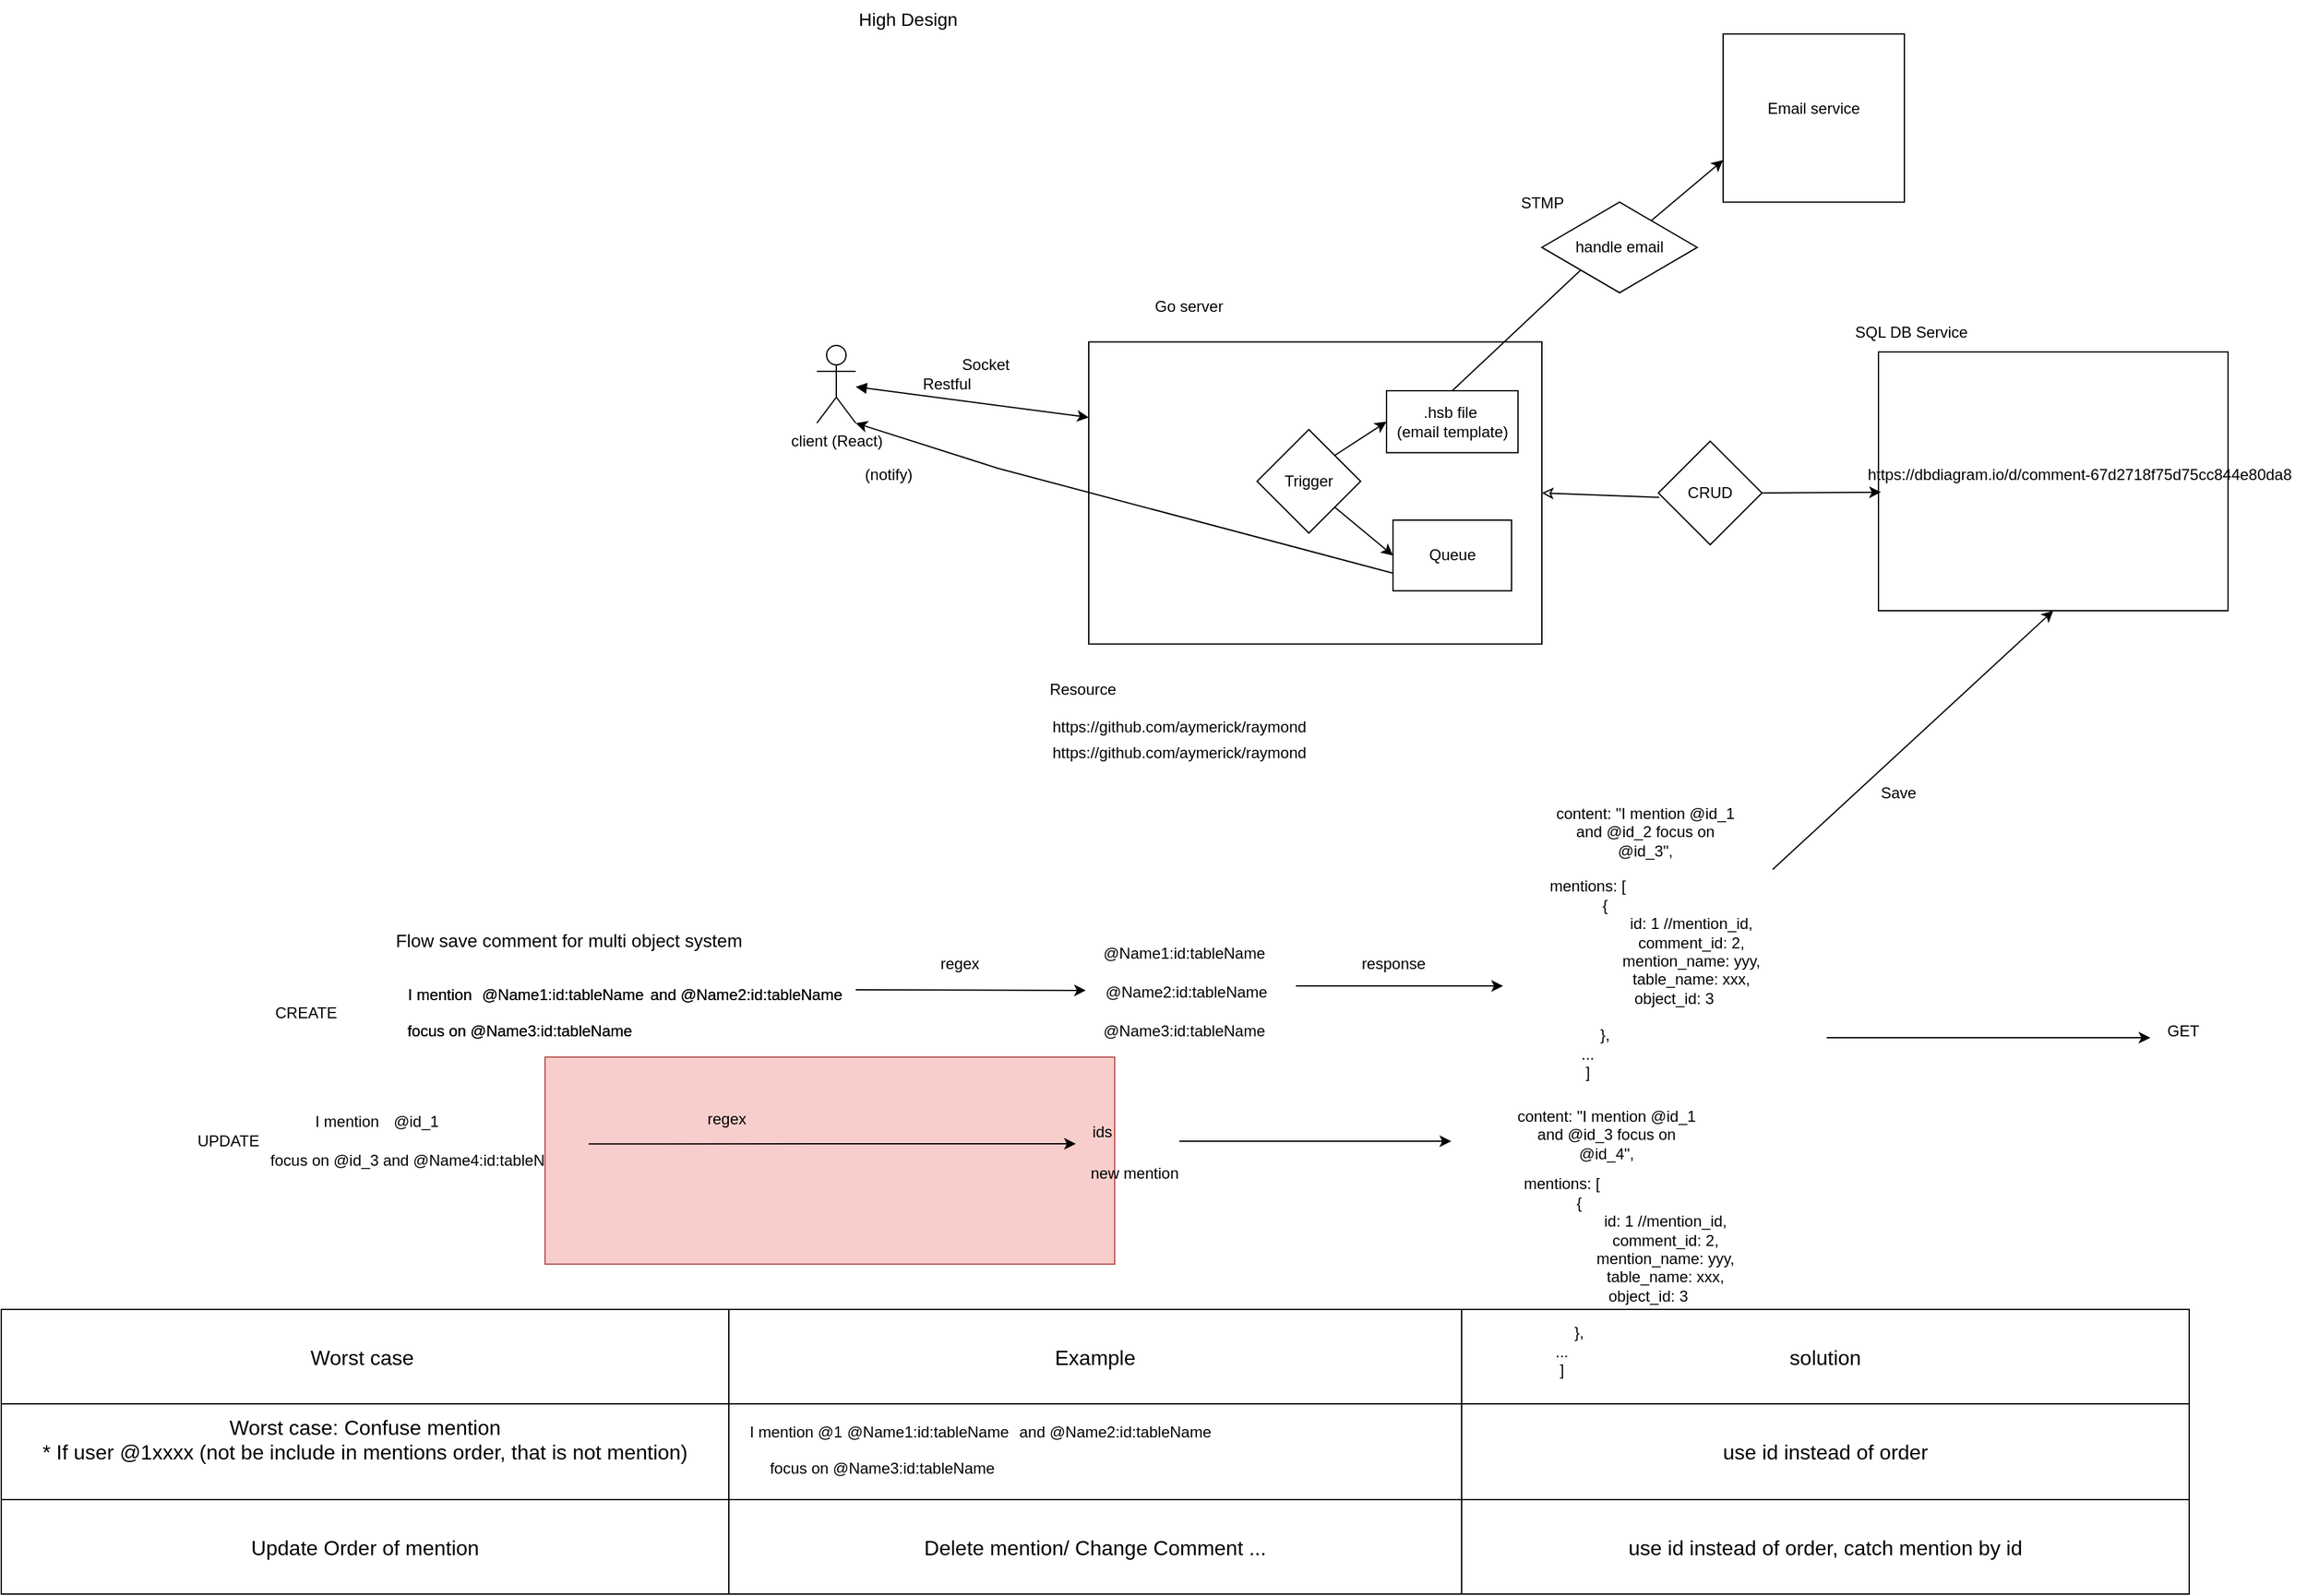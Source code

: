 <mxfile version="26.1.3">
  <diagram name="Page-1" id="On3VLz4LfndGsiO-KAqP">
    <mxGraphModel dx="2034" dy="690" grid="1" gridSize="10" guides="1" tooltips="1" connect="1" arrows="1" fold="1" page="1" pageScale="1" pageWidth="850" pageHeight="1100" math="0" shadow="0">
      <root>
        <mxCell id="0" />
        <mxCell id="1" parent="0" />
        <mxCell id="eImz94cJeBUGd6sr5bJX-7" value="client (React)" style="shape=umlActor;verticalLabelPosition=bottom;verticalAlign=top;html=1;outlineConnect=0;" vertex="1" parent="1">
          <mxGeometry x="-200" y="275" width="30" height="60" as="geometry" />
        </mxCell>
        <mxCell id="eImz94cJeBUGd6sr5bJX-10" value="Email service&lt;div&gt;&lt;br&gt;&lt;/div&gt;" style="rounded=0;whiteSpace=wrap;html=1;" vertex="1" parent="1">
          <mxGeometry x="500" y="34.24" width="140" height="130" as="geometry" />
        </mxCell>
        <mxCell id="eImz94cJeBUGd6sr5bJX-14" value="" style="group" vertex="1" connectable="0" parent="1">
          <mxGeometry x="500" y="230" width="450" height="230" as="geometry" />
        </mxCell>
        <mxCell id="eImz94cJeBUGd6sr5bJX-1" value="" style="rounded=0;whiteSpace=wrap;html=1;" vertex="1" parent="eImz94cJeBUGd6sr5bJX-14">
          <mxGeometry x="120" y="50" width="270" height="200" as="geometry" />
        </mxCell>
        <mxCell id="eImz94cJeBUGd6sr5bJX-2" value="SQL DB Service" style="text;html=1;align=center;verticalAlign=middle;resizable=0;points=[];autosize=1;strokeColor=none;fillColor=none;" vertex="1" parent="eImz94cJeBUGd6sr5bJX-14">
          <mxGeometry x="90" y="20" width="110" height="30" as="geometry" />
        </mxCell>
        <mxCell id="eImz94cJeBUGd6sr5bJX-41" value="https://dbdiagram.io/d/comment-67d2718f75d75cc844e80da8" style="text;html=1;align=center;verticalAlign=middle;resizable=0;points=[];autosize=1;strokeColor=none;fillColor=none;" vertex="1" parent="eImz94cJeBUGd6sr5bJX-14">
          <mxGeometry x="100" y="130" width="350" height="30" as="geometry" />
        </mxCell>
        <mxCell id="eImz94cJeBUGd6sr5bJX-15" value="handle email" style="rhombus;whiteSpace=wrap;html=1;" vertex="1" parent="1">
          <mxGeometry x="360" y="164.24" width="120" height="70" as="geometry" />
        </mxCell>
        <UserObject label="https://github.com/aymerick/raymond" link="https://github.com/aymerick/raymond" id="eImz94cJeBUGd6sr5bJX-11">
          <mxCell style="text;whiteSpace=wrap;" vertex="1" parent="1">
            <mxGeometry x="-20" y="555.76" width="210" height="40" as="geometry" />
          </mxCell>
        </UserObject>
        <mxCell id="eImz94cJeBUGd6sr5bJX-17" value="" style="endArrow=classic;html=1;rounded=0;entryX=0;entryY=0.75;entryDx=0;entryDy=0;" edge="1" parent="1" source="eImz94cJeBUGd6sr5bJX-15" target="eImz94cJeBUGd6sr5bJX-10">
          <mxGeometry width="50" height="50" relative="1" as="geometry">
            <mxPoint x="160" y="300" as="sourcePoint" />
            <mxPoint x="210" y="250" as="targetPoint" />
          </mxGeometry>
        </mxCell>
        <UserObject label="https://github.com/aymerick/raymond" link="https://github.com/aymerick/raymond" id="eImz94cJeBUGd6sr5bJX-18">
          <mxCell style="text;whiteSpace=wrap;" vertex="1" parent="1">
            <mxGeometry x="-20" y="575.76" width="210" height="30" as="geometry" />
          </mxCell>
        </UserObject>
        <mxCell id="eImz94cJeBUGd6sr5bJX-21" value="" style="endArrow=classic;html=1;rounded=0;entryX=0;entryY=0.25;entryDx=0;entryDy=0;startArrow=block;startFill=1;" edge="1" parent="1" source="eImz94cJeBUGd6sr5bJX-7" target="eImz94cJeBUGd6sr5bJX-12">
          <mxGeometry width="50" height="50" relative="1" as="geometry">
            <mxPoint x="30" y="300" as="sourcePoint" />
            <mxPoint x="80" y="250" as="targetPoint" />
          </mxGeometry>
        </mxCell>
        <mxCell id="eImz94cJeBUGd6sr5bJX-22" value="Restful" style="text;html=1;align=center;verticalAlign=middle;resizable=0;points=[];autosize=1;strokeColor=none;fillColor=none;" vertex="1" parent="1">
          <mxGeometry x="-130" y="290" width="60" height="30" as="geometry" />
        </mxCell>
        <mxCell id="eImz94cJeBUGd6sr5bJX-23" value="STMP" style="text;html=1;align=center;verticalAlign=middle;resizable=0;points=[];autosize=1;strokeColor=none;fillColor=none;" vertex="1" parent="1">
          <mxGeometry x="330" y="150" width="60" height="30" as="geometry" />
        </mxCell>
        <mxCell id="eImz94cJeBUGd6sr5bJX-26" value="Socket" style="text;html=1;align=center;verticalAlign=middle;resizable=0;points=[];autosize=1;strokeColor=none;fillColor=none;" vertex="1" parent="1">
          <mxGeometry x="-100" y="275" width="60" height="30" as="geometry" />
        </mxCell>
        <mxCell id="eImz94cJeBUGd6sr5bJX-27" value="(notify)" style="text;html=1;align=center;verticalAlign=middle;resizable=0;points=[];autosize=1;strokeColor=none;fillColor=none;" vertex="1" parent="1">
          <mxGeometry x="-175" y="360" width="60" height="30" as="geometry" />
        </mxCell>
        <mxCell id="eImz94cJeBUGd6sr5bJX-28" value="" style="group" vertex="1" connectable="0" parent="1">
          <mxGeometry x="10" y="230" width="350" height="275.76" as="geometry" />
        </mxCell>
        <mxCell id="eImz94cJeBUGd6sr5bJX-12" value="" style="rounded=0;whiteSpace=wrap;html=1;" vertex="1" parent="eImz94cJeBUGd6sr5bJX-28">
          <mxGeometry y="42.26" width="350" height="233.5" as="geometry" />
        </mxCell>
        <mxCell id="eImz94cJeBUGd6sr5bJX-13" value="Go server" style="text;html=1;align=center;verticalAlign=middle;resizable=0;points=[];autosize=1;strokeColor=none;fillColor=none;" vertex="1" parent="eImz94cJeBUGd6sr5bJX-28">
          <mxGeometry x="36.842" width="80" height="30" as="geometry" />
        </mxCell>
        <mxCell id="eImz94cJeBUGd6sr5bJX-19" value=".hsb file&amp;nbsp;&lt;br&gt;(email template)" style="rounded=0;whiteSpace=wrap;html=1;" vertex="1" parent="eImz94cJeBUGd6sr5bJX-28">
          <mxGeometry x="230" y="80" width="101.58" height="47.85" as="geometry" />
        </mxCell>
        <mxCell id="eImz94cJeBUGd6sr5bJX-24" value="Queue" style="rounded=0;whiteSpace=wrap;html=1;" vertex="1" parent="eImz94cJeBUGd6sr5bJX-28">
          <mxGeometry x="235" y="180" width="91.58" height="54.63" as="geometry" />
        </mxCell>
        <mxCell id="eImz94cJeBUGd6sr5bJX-30" value="Trigger" style="rhombus;whiteSpace=wrap;html=1;" vertex="1" parent="eImz94cJeBUGd6sr5bJX-28">
          <mxGeometry x="130" y="110.0" width="80" height="80" as="geometry" />
        </mxCell>
        <mxCell id="eImz94cJeBUGd6sr5bJX-31" value="" style="endArrow=classic;html=1;rounded=0;entryX=0;entryY=0.5;entryDx=0;entryDy=0;exitX=1;exitY=0;exitDx=0;exitDy=0;" edge="1" parent="eImz94cJeBUGd6sr5bJX-28" source="eImz94cJeBUGd6sr5bJX-30" target="eImz94cJeBUGd6sr5bJX-19">
          <mxGeometry width="50" height="50" relative="1" as="geometry">
            <mxPoint x="40" y="210" as="sourcePoint" />
            <mxPoint x="90" y="160" as="targetPoint" />
          </mxGeometry>
        </mxCell>
        <mxCell id="eImz94cJeBUGd6sr5bJX-32" value="" style="endArrow=classic;html=1;rounded=0;entryX=0;entryY=0.5;entryDx=0;entryDy=0;exitX=1;exitY=1;exitDx=0;exitDy=0;" edge="1" parent="eImz94cJeBUGd6sr5bJX-28" source="eImz94cJeBUGd6sr5bJX-30" target="eImz94cJeBUGd6sr5bJX-24">
          <mxGeometry width="50" height="50" relative="1" as="geometry">
            <mxPoint x="40" y="210" as="sourcePoint" />
            <mxPoint x="90" y="160" as="targetPoint" />
          </mxGeometry>
        </mxCell>
        <mxCell id="eImz94cJeBUGd6sr5bJX-33" value="Resource" style="text;html=1;align=center;verticalAlign=middle;resizable=0;points=[];autosize=1;strokeColor=none;fillColor=none;" vertex="1" parent="1">
          <mxGeometry x="-30" y="525.76" width="70" height="30" as="geometry" />
        </mxCell>
        <mxCell id="eImz94cJeBUGd6sr5bJX-25" value="" style="endArrow=classic;html=1;rounded=0;exitX=0;exitY=0.75;exitDx=0;exitDy=0;entryX=1;entryY=1;entryDx=0;entryDy=0;entryPerimeter=0;" edge="1" parent="1" source="eImz94cJeBUGd6sr5bJX-24" target="eImz94cJeBUGd6sr5bJX-7">
          <mxGeometry width="50" height="50" relative="1" as="geometry">
            <mxPoint x="30" y="430" as="sourcePoint" />
            <mxPoint x="80" y="380" as="targetPoint" />
            <Array as="points">
              <mxPoint x="-60" y="370" />
            </Array>
          </mxGeometry>
        </mxCell>
        <mxCell id="eImz94cJeBUGd6sr5bJX-16" value="" style="endArrow=none;html=1;rounded=0;entryX=0;entryY=1;entryDx=0;entryDy=0;exitX=0.5;exitY=0;exitDx=0;exitDy=0;startFill=0;" edge="1" parent="1" source="eImz94cJeBUGd6sr5bJX-19" target="eImz94cJeBUGd6sr5bJX-15">
          <mxGeometry width="50" height="50" relative="1" as="geometry">
            <mxPoint x="160" y="300" as="sourcePoint" />
            <mxPoint x="210" y="250" as="targetPoint" />
            <Array as="points" />
          </mxGeometry>
        </mxCell>
        <mxCell id="eImz94cJeBUGd6sr5bJX-36" value="" style="endArrow=classic;html=1;rounded=0;exitX=1;exitY=0.5;exitDx=0;exitDy=0;entryX=0.007;entryY=0.542;entryDx=0;entryDy=0;entryPerimeter=0;startArrow=none;startFill=0;" edge="1" parent="1" source="eImz94cJeBUGd6sr5bJX-38" target="eImz94cJeBUGd6sr5bJX-1">
          <mxGeometry width="50" height="50" relative="1" as="geometry">
            <mxPoint x="560" y="360" as="sourcePoint" />
            <mxPoint x="610" y="310" as="targetPoint" />
          </mxGeometry>
        </mxCell>
        <mxCell id="eImz94cJeBUGd6sr5bJX-39" value="" style="endArrow=none;html=1;rounded=0;exitX=1;exitY=0.5;exitDx=0;exitDy=0;entryX=0.007;entryY=0.542;entryDx=0;entryDy=0;entryPerimeter=0;startArrow=classic;startFill=0;" edge="1" parent="1" source="eImz94cJeBUGd6sr5bJX-12" target="eImz94cJeBUGd6sr5bJX-38">
          <mxGeometry width="50" height="50" relative="1" as="geometry">
            <mxPoint x="370" y="389" as="sourcePoint" />
            <mxPoint x="662" y="388" as="targetPoint" />
          </mxGeometry>
        </mxCell>
        <mxCell id="eImz94cJeBUGd6sr5bJX-38" value="CRUD" style="rhombus;whiteSpace=wrap;html=1;" vertex="1" parent="1">
          <mxGeometry x="450" y="349.01" width="80" height="80" as="geometry" />
        </mxCell>
        <mxCell id="eImz94cJeBUGd6sr5bJX-42" value="&lt;font style=&quot;font-size: 14px;&quot;&gt;High Design&lt;/font&gt;" style="text;html=1;align=center;verticalAlign=middle;resizable=0;points=[];autosize=1;strokeColor=none;fillColor=none;" vertex="1" parent="1">
          <mxGeometry x="-180" y="8" width="100" height="30" as="geometry" />
        </mxCell>
        <mxCell id="eImz94cJeBUGd6sr5bJX-43" value="@Name1:id:tableName&amp;nbsp;" style="text;html=1;align=center;verticalAlign=middle;resizable=0;points=[];autosize=1;strokeColor=none;fillColor=none;" vertex="1" parent="1">
          <mxGeometry x="10" y="730" width="150" height="30" as="geometry" />
        </mxCell>
        <mxCell id="eImz94cJeBUGd6sr5bJX-45" value="@Name2:id:tableName" style="text;html=1;align=center;verticalAlign=middle;resizable=0;points=[];autosize=1;strokeColor=none;fillColor=none;" vertex="1" parent="1">
          <mxGeometry x="10" y="760" width="150" height="30" as="geometry" />
        </mxCell>
        <mxCell id="eImz94cJeBUGd6sr5bJX-46" value="@Name3:id:tableName&amp;nbsp;" style="text;html=1;align=center;verticalAlign=middle;resizable=0;points=[];autosize=1;strokeColor=none;fillColor=none;" vertex="1" parent="1">
          <mxGeometry x="10" y="790" width="150" height="30" as="geometry" />
        </mxCell>
        <mxCell id="eImz94cJeBUGd6sr5bJX-48" value="content: &quot;I mention @id_1 and @id_2 focus on @id_3&quot;," style="text;html=1;align=center;verticalAlign=middle;whiteSpace=wrap;rounded=0;" vertex="1" parent="1">
          <mxGeometry x="370" y="635.76" width="140" height="30" as="geometry" />
        </mxCell>
        <mxCell id="eImz94cJeBUGd6sr5bJX-53" value="" style="group" vertex="1" connectable="0" parent="1">
          <mxGeometry x="-530" y="762" width="360" height="58" as="geometry" />
        </mxCell>
        <mxCell id="eImz94cJeBUGd6sr5bJX-49" value="@Name1:id:tableName&amp;nbsp;" style="text;html=1;align=center;verticalAlign=middle;resizable=0;points=[];autosize=1;strokeColor=none;fillColor=none;" vertex="1" parent="eImz94cJeBUGd6sr5bJX-53">
          <mxGeometry x="60" width="150" height="30" as="geometry" />
        </mxCell>
        <mxCell id="eImz94cJeBUGd6sr5bJX-50" value="I mention&amp;nbsp;" style="text;html=1;align=center;verticalAlign=middle;resizable=0;points=[];autosize=1;strokeColor=none;fillColor=none;" vertex="1" parent="eImz94cJeBUGd6sr5bJX-53">
          <mxGeometry width="80" height="30" as="geometry" />
        </mxCell>
        <mxCell id="eImz94cJeBUGd6sr5bJX-51" value="and @Name2:id:tableName" style="text;html=1;align=center;verticalAlign=middle;resizable=0;points=[];autosize=1;strokeColor=none;fillColor=none;" vertex="1" parent="eImz94cJeBUGd6sr5bJX-53">
          <mxGeometry x="190" width="170" height="30" as="geometry" />
        </mxCell>
        <mxCell id="eImz94cJeBUGd6sr5bJX-52" value="focus on @Name3:id:tableName" style="text;html=1;align=center;verticalAlign=middle;resizable=0;points=[];autosize=1;strokeColor=none;fillColor=none;" vertex="1" parent="eImz94cJeBUGd6sr5bJX-53">
          <mxGeometry y="28" width="200" height="30" as="geometry" />
        </mxCell>
        <mxCell id="eImz94cJeBUGd6sr5bJX-54" value="" style="endArrow=classic;html=1;rounded=0;entryX=-0.015;entryY=0.449;entryDx=0;entryDy=0;entryPerimeter=0;" edge="1" parent="1" target="eImz94cJeBUGd6sr5bJX-45">
          <mxGeometry width="50" height="50" relative="1" as="geometry">
            <mxPoint x="-170" y="773" as="sourcePoint" />
            <mxPoint x="-160" y="780" as="targetPoint" />
          </mxGeometry>
        </mxCell>
        <mxCell id="eImz94cJeBUGd6sr5bJX-55" value="regex" style="text;html=1;align=center;verticalAlign=middle;resizable=0;points=[];autosize=1;strokeColor=none;fillColor=none;" vertex="1" parent="1">
          <mxGeometry x="-115" y="738" width="50" height="30" as="geometry" />
        </mxCell>
        <mxCell id="eImz94cJeBUGd6sr5bJX-56" value="" style="endArrow=classic;html=1;rounded=0;" edge="1" parent="1">
          <mxGeometry width="50" height="50" relative="1" as="geometry">
            <mxPoint x="170" y="770" as="sourcePoint" />
            <mxPoint x="330" y="770" as="targetPoint" />
          </mxGeometry>
        </mxCell>
        <mxCell id="eImz94cJeBUGd6sr5bJX-57" value="response" style="text;html=1;align=center;verticalAlign=middle;resizable=0;points=[];autosize=1;strokeColor=none;fillColor=none;" vertex="1" parent="1">
          <mxGeometry x="210" y="738" width="70" height="30" as="geometry" />
        </mxCell>
        <mxCell id="eImz94cJeBUGd6sr5bJX-58" value="&lt;div&gt;mentions: [&lt;/div&gt;&lt;div&gt;&lt;span style=&quot;white-space: pre;&quot;&gt;&#x9;&lt;/span&gt;{&lt;br&gt;&lt;/div&gt;&lt;div&gt;&lt;span style=&quot;white-space: pre;&quot;&gt;&#x9;&lt;/span&gt;&lt;span style=&quot;white-space: pre;&quot;&gt;&#x9;&lt;span style=&quot;white-space: pre;&quot;&gt;&#x9;&lt;/span&gt;&lt;span style=&quot;white-space: pre;&quot;&gt;&#x9;&lt;/span&gt;&lt;span style=&quot;white-space: pre;&quot;&gt;&#x9;&lt;/span&gt;&lt;span style=&quot;white-space: pre;&quot;&gt;&#x9;&lt;/span&gt;&lt;/span&gt;id: 1 //mention_id,&lt;/div&gt;&lt;div&gt;&lt;span style=&quot;white-space: pre;&quot;&gt;&#x9;&lt;/span&gt;&lt;span style=&quot;white-space: pre;&quot;&gt;&#x9;&lt;/span&gt;&lt;span style=&quot;white-space: pre;&quot;&gt;&#x9;&lt;/span&gt;&lt;span style=&quot;white-space: pre;&quot;&gt;&#x9;&lt;/span&gt;&lt;span style=&quot;white-space: pre;&quot;&gt;&#x9;&lt;span style=&quot;white-space: pre;&quot;&gt;&#x9;&lt;/span&gt;&lt;/span&gt;comment_id: 2,&lt;/div&gt;&lt;div&gt;&lt;span style=&quot;white-space: pre;&quot;&gt;&#x9;&lt;span style=&quot;white-space: pre;&quot;&gt;&#x9;&lt;/span&gt;&lt;span style=&quot;white-space: pre;&quot;&gt;&#x9;&lt;span style=&quot;white-space: pre;&quot;&gt;&#x9;&lt;/span&gt;&lt;span style=&quot;white-space: pre;&quot;&gt;&#x9;&lt;/span&gt;&lt;span style=&quot;white-space: pre;&quot;&gt;&#x9;&lt;/span&gt;&lt;/span&gt;m&lt;/span&gt;ention_name: yyy,&lt;br&gt;&lt;/div&gt;&lt;div&gt;&lt;span style=&quot;white-space: pre;&quot;&gt;&#x9;&lt;/span&gt;&lt;span style=&quot;white-space: pre;&quot;&gt;&#x9;&lt;/span&gt;&lt;span style=&quot;white-space: pre;&quot;&gt;&#x9;&lt;/span&gt;&lt;span style=&quot;white-space: pre;&quot;&gt;&#x9;&lt;/span&gt;&lt;span style=&quot;white-space: pre;&quot;&gt;&#x9;&lt;/span&gt;&lt;span style=&quot;white-space: pre;&quot;&gt;&#x9;&lt;/span&gt;table_name: xxx,&lt;/div&gt;&lt;div&gt;&lt;span style=&quot;white-space: pre;&quot;&gt;&#x9;&lt;/span&gt;&lt;span style=&quot;white-space: pre;&quot;&gt;&#x9;&lt;/span&gt;&lt;span style=&quot;white-space: pre;&quot;&gt;&#x9;&lt;/span&gt;&lt;span style=&quot;white-space: pre;&quot;&gt;&#x9;&lt;/span&gt;&lt;span style=&quot;white-space: pre;&quot;&gt;&#x9;&lt;/span&gt;object_id: 3&lt;/div&gt;&lt;div&gt;&lt;br&gt;&lt;/div&gt;&lt;div&gt;&lt;span style=&quot;white-space: pre;&quot;&gt;&#x9;&lt;/span&gt;},&lt;br&gt;&lt;/div&gt;&lt;div&gt;...&lt;/div&gt;&lt;div&gt;]&lt;/div&gt;" style="text;html=1;align=center;verticalAlign=middle;resizable=0;points=[];autosize=1;strokeColor=none;fillColor=none;" vertex="1" parent="1">
          <mxGeometry x="250" y="680" width="290" height="170" as="geometry" />
        </mxCell>
        <mxCell id="eImz94cJeBUGd6sr5bJX-59" value="&lt;span style=&quot;font-size: 14px;&quot;&gt;Flow save comment for multi object system&amp;nbsp;&lt;/span&gt;" style="text;html=1;align=center;verticalAlign=middle;resizable=0;points=[];autosize=1;strokeColor=none;fillColor=none;" vertex="1" parent="1">
          <mxGeometry x="-540" y="720" width="300" height="30" as="geometry" />
        </mxCell>
        <mxCell id="eImz94cJeBUGd6sr5bJX-61" value="&lt;div&gt;&lt;br&gt;&lt;/div&gt;" style="text;html=1;align=center;verticalAlign=middle;whiteSpace=wrap;rounded=0;" vertex="1" parent="1">
          <mxGeometry x="-640" y="970" width="180" height="30" as="geometry" />
        </mxCell>
        <mxCell id="eImz94cJeBUGd6sr5bJX-64" value="" style="group" vertex="1" connectable="0" parent="1">
          <mxGeometry x="-530" y="762" width="360" height="58" as="geometry" />
        </mxCell>
        <mxCell id="eImz94cJeBUGd6sr5bJX-65" value="@Name1:id:tableName&amp;nbsp;" style="text;html=1;align=center;verticalAlign=middle;resizable=0;points=[];autosize=1;strokeColor=none;fillColor=none;" vertex="1" parent="eImz94cJeBUGd6sr5bJX-64">
          <mxGeometry x="60" width="150" height="30" as="geometry" />
        </mxCell>
        <mxCell id="eImz94cJeBUGd6sr5bJX-66" value="I mention&amp;nbsp;" style="text;html=1;align=center;verticalAlign=middle;resizable=0;points=[];autosize=1;strokeColor=none;fillColor=none;" vertex="1" parent="eImz94cJeBUGd6sr5bJX-64">
          <mxGeometry width="80" height="30" as="geometry" />
        </mxCell>
        <mxCell id="eImz94cJeBUGd6sr5bJX-67" value="and @Name2:id:tableName" style="text;html=1;align=center;verticalAlign=middle;resizable=0;points=[];autosize=1;strokeColor=none;fillColor=none;" vertex="1" parent="eImz94cJeBUGd6sr5bJX-64">
          <mxGeometry x="190" width="170" height="30" as="geometry" />
        </mxCell>
        <mxCell id="eImz94cJeBUGd6sr5bJX-68" value="focus on @Name3:id:tableName" style="text;html=1;align=center;verticalAlign=middle;resizable=0;points=[];autosize=1;strokeColor=none;fillColor=none;" vertex="1" parent="eImz94cJeBUGd6sr5bJX-64">
          <mxGeometry y="28" width="200" height="30" as="geometry" />
        </mxCell>
        <mxCell id="eImz94cJeBUGd6sr5bJX-79" value="" style="shape=table;startSize=0;container=1;collapsible=0;childLayout=tableLayout;fontSize=16;" vertex="1" parent="1">
          <mxGeometry x="-830" y="1020" width="1690" height="220" as="geometry" />
        </mxCell>
        <mxCell id="eImz94cJeBUGd6sr5bJX-80" value="" style="shape=tableRow;horizontal=0;startSize=0;swimlaneHead=0;swimlaneBody=0;strokeColor=inherit;top=0;left=0;bottom=0;right=0;collapsible=0;dropTarget=0;fillColor=none;points=[[0,0.5],[1,0.5]];portConstraint=eastwest;fontSize=16;" vertex="1" parent="eImz94cJeBUGd6sr5bJX-79">
          <mxGeometry width="1690" height="73" as="geometry" />
        </mxCell>
        <mxCell id="eImz94cJeBUGd6sr5bJX-81" value="Worst case&amp;nbsp;" style="shape=partialRectangle;html=1;whiteSpace=wrap;connectable=0;strokeColor=inherit;overflow=hidden;fillColor=none;top=0;left=0;bottom=0;right=0;pointerEvents=1;fontSize=16;" vertex="1" parent="eImz94cJeBUGd6sr5bJX-80">
          <mxGeometry width="562" height="73" as="geometry">
            <mxRectangle width="562" height="73" as="alternateBounds" />
          </mxGeometry>
        </mxCell>
        <mxCell id="eImz94cJeBUGd6sr5bJX-82" value="Example" style="shape=partialRectangle;html=1;whiteSpace=wrap;connectable=0;strokeColor=inherit;overflow=hidden;fillColor=none;top=0;left=0;bottom=0;right=0;pointerEvents=1;fontSize=16;" vertex="1" parent="eImz94cJeBUGd6sr5bJX-80">
          <mxGeometry x="562" width="566" height="73" as="geometry">
            <mxRectangle width="566" height="73" as="alternateBounds" />
          </mxGeometry>
        </mxCell>
        <mxCell id="eImz94cJeBUGd6sr5bJX-83" value="solution" style="shape=partialRectangle;html=1;whiteSpace=wrap;connectable=0;strokeColor=inherit;overflow=hidden;fillColor=none;top=0;left=0;bottom=0;right=0;pointerEvents=1;fontSize=16;" vertex="1" parent="eImz94cJeBUGd6sr5bJX-80">
          <mxGeometry x="1128" width="562" height="73" as="geometry">
            <mxRectangle width="562" height="73" as="alternateBounds" />
          </mxGeometry>
        </mxCell>
        <mxCell id="eImz94cJeBUGd6sr5bJX-84" value="" style="shape=tableRow;horizontal=0;startSize=0;swimlaneHead=0;swimlaneBody=0;strokeColor=inherit;top=0;left=0;bottom=0;right=0;collapsible=0;dropTarget=0;fillColor=none;points=[[0,0.5],[1,0.5]];portConstraint=eastwest;fontSize=16;" vertex="1" parent="eImz94cJeBUGd6sr5bJX-79">
          <mxGeometry y="73" width="1690" height="74" as="geometry" />
        </mxCell>
        <mxCell id="eImz94cJeBUGd6sr5bJX-85" value="Worst case: Confuse mention&lt;div&gt;* If user @1xxxx (not be include in mentions order, that is not mention)&lt;/div&gt;&lt;div&gt;&lt;br style=&quot;font-size: 12px;&quot;&gt;&lt;/div&gt;" style="shape=partialRectangle;html=1;whiteSpace=wrap;connectable=0;strokeColor=inherit;overflow=hidden;fillColor=none;top=0;left=0;bottom=0;right=0;pointerEvents=1;fontSize=16;" vertex="1" parent="eImz94cJeBUGd6sr5bJX-84">
          <mxGeometry width="562" height="74" as="geometry">
            <mxRectangle width="562" height="74" as="alternateBounds" />
          </mxGeometry>
        </mxCell>
        <mxCell id="eImz94cJeBUGd6sr5bJX-86" value="" style="shape=partialRectangle;html=1;whiteSpace=wrap;connectable=0;strokeColor=inherit;overflow=hidden;fillColor=none;top=0;left=0;bottom=0;right=0;pointerEvents=1;fontSize=16;" vertex="1" parent="eImz94cJeBUGd6sr5bJX-84">
          <mxGeometry x="562" width="566" height="74" as="geometry">
            <mxRectangle width="566" height="74" as="alternateBounds" />
          </mxGeometry>
        </mxCell>
        <mxCell id="eImz94cJeBUGd6sr5bJX-87" value="use id instead of order" style="shape=partialRectangle;html=1;whiteSpace=wrap;connectable=0;strokeColor=inherit;overflow=hidden;fillColor=none;top=0;left=0;bottom=0;right=0;pointerEvents=1;fontSize=16;" vertex="1" parent="eImz94cJeBUGd6sr5bJX-84">
          <mxGeometry x="1128" width="562" height="74" as="geometry">
            <mxRectangle width="562" height="74" as="alternateBounds" />
          </mxGeometry>
        </mxCell>
        <mxCell id="eImz94cJeBUGd6sr5bJX-88" value="" style="shape=tableRow;horizontal=0;startSize=0;swimlaneHead=0;swimlaneBody=0;strokeColor=inherit;top=0;left=0;bottom=0;right=0;collapsible=0;dropTarget=0;fillColor=none;points=[[0,0.5],[1,0.5]];portConstraint=eastwest;fontSize=16;" vertex="1" parent="eImz94cJeBUGd6sr5bJX-79">
          <mxGeometry y="147" width="1690" height="73" as="geometry" />
        </mxCell>
        <mxCell id="eImz94cJeBUGd6sr5bJX-89" value="Update Order of mention" style="shape=partialRectangle;html=1;whiteSpace=wrap;connectable=0;strokeColor=inherit;overflow=hidden;fillColor=none;top=0;left=0;bottom=0;right=0;pointerEvents=1;fontSize=16;" vertex="1" parent="eImz94cJeBUGd6sr5bJX-88">
          <mxGeometry width="562" height="73" as="geometry">
            <mxRectangle width="562" height="73" as="alternateBounds" />
          </mxGeometry>
        </mxCell>
        <mxCell id="eImz94cJeBUGd6sr5bJX-90" value="Delete mention/ Change Comment ..." style="shape=partialRectangle;html=1;whiteSpace=wrap;connectable=0;strokeColor=inherit;overflow=hidden;fillColor=none;top=0;left=0;bottom=0;right=0;pointerEvents=1;fontSize=16;" vertex="1" parent="eImz94cJeBUGd6sr5bJX-88">
          <mxGeometry x="562" width="566" height="73" as="geometry">
            <mxRectangle width="566" height="73" as="alternateBounds" />
          </mxGeometry>
        </mxCell>
        <mxCell id="eImz94cJeBUGd6sr5bJX-91" value="use id instead of order, catch mention by id" style="shape=partialRectangle;html=1;whiteSpace=wrap;connectable=0;strokeColor=inherit;overflow=hidden;fillColor=none;top=0;left=0;bottom=0;right=0;pointerEvents=1;fontSize=16;" vertex="1" parent="eImz94cJeBUGd6sr5bJX-88">
          <mxGeometry x="1128" width="562" height="73" as="geometry">
            <mxRectangle width="562" height="73" as="alternateBounds" />
          </mxGeometry>
        </mxCell>
        <mxCell id="eImz94cJeBUGd6sr5bJX-69" value="" style="group" vertex="1" connectable="0" parent="1">
          <mxGeometry x="-250" y="1100" width="370" height="58" as="geometry" />
        </mxCell>
        <mxCell id="eImz94cJeBUGd6sr5bJX-70" value="@Name1:id:tableName&amp;nbsp;" style="text;html=1;align=center;verticalAlign=middle;resizable=0;points=[];autosize=1;strokeColor=none;fillColor=none;" vertex="1" parent="eImz94cJeBUGd6sr5bJX-69">
          <mxGeometry x="61.667" width="150" height="30" as="geometry" />
        </mxCell>
        <mxCell id="eImz94cJeBUGd6sr5bJX-71" value="I mention @1&amp;nbsp; &amp;nbsp;&amp;nbsp;" style="text;html=1;align=center;verticalAlign=middle;resizable=0;points=[];autosize=1;strokeColor=none;fillColor=none;" vertex="1" parent="eImz94cJeBUGd6sr5bJX-69">
          <mxGeometry x="-15.417" width="110" height="30" as="geometry" />
        </mxCell>
        <mxCell id="eImz94cJeBUGd6sr5bJX-72" value="and @Name2:id:tableName" style="text;html=1;align=center;verticalAlign=middle;resizable=0;points=[];autosize=1;strokeColor=none;fillColor=none;" vertex="1" parent="eImz94cJeBUGd6sr5bJX-69">
          <mxGeometry x="195.278" width="170" height="30" as="geometry" />
        </mxCell>
        <mxCell id="eImz94cJeBUGd6sr5bJX-73" value="focus on @Name3:id:tableName" style="text;html=1;align=center;verticalAlign=middle;resizable=0;points=[];autosize=1;strokeColor=none;fillColor=none;" vertex="1" parent="eImz94cJeBUGd6sr5bJX-69">
          <mxGeometry y="28" width="200" height="30" as="geometry" />
        </mxCell>
        <mxCell id="eImz94cJeBUGd6sr5bJX-92" value="CREATE" style="text;html=1;align=center;verticalAlign=middle;resizable=0;points=[];autosize=1;strokeColor=none;fillColor=none;" vertex="1" parent="1">
          <mxGeometry x="-630" y="776" width="70" height="30" as="geometry" />
        </mxCell>
        <mxCell id="eImz94cJeBUGd6sr5bJX-93" value="UPDATE" style="text;html=1;align=center;verticalAlign=middle;resizable=0;points=[];autosize=1;strokeColor=none;fillColor=none;" vertex="1" parent="1">
          <mxGeometry x="-690" y="875" width="70" height="30" as="geometry" />
        </mxCell>
        <mxCell id="eImz94cJeBUGd6sr5bJX-94" value="" style="endArrow=classic;html=1;rounded=0;entryX=0.5;entryY=1;entryDx=0;entryDy=0;exitX=0.994;exitY=0;exitDx=0;exitDy=0;exitPerimeter=0;" edge="1" parent="1" source="eImz94cJeBUGd6sr5bJX-58" target="eImz94cJeBUGd6sr5bJX-1">
          <mxGeometry width="50" height="50" relative="1" as="geometry">
            <mxPoint x="370" y="730" as="sourcePoint" />
            <mxPoint x="420" y="680" as="targetPoint" />
          </mxGeometry>
        </mxCell>
        <mxCell id="eImz94cJeBUGd6sr5bJX-95" value="Save" style="text;html=1;align=center;verticalAlign=middle;resizable=0;points=[];autosize=1;strokeColor=none;fillColor=none;" vertex="1" parent="1">
          <mxGeometry x="610" y="605.76" width="50" height="30" as="geometry" />
        </mxCell>
        <mxCell id="eImz94cJeBUGd6sr5bJX-96" value="" style="group" vertex="1" connectable="0" parent="1">
          <mxGeometry x="-600" y="860" width="680" height="125" as="geometry" />
        </mxCell>
        <mxCell id="eImz94cJeBUGd6sr5bJX-98" value="I mention&amp;nbsp;&amp;nbsp;" style="text;html=1;align=center;verticalAlign=middle;resizable=0;points=[];autosize=1;strokeColor=none;fillColor=none;" vertex="1" parent="eImz94cJeBUGd6sr5bJX-96">
          <mxGeometry width="80" height="30" as="geometry" />
        </mxCell>
        <mxCell id="eImz94cJeBUGd6sr5bJX-100" value="focus on @id_3 and @Name4:id:tableName" style="text;html=1;align=center;verticalAlign=middle;resizable=0;points=[];autosize=1;strokeColor=none;fillColor=none;" vertex="1" parent="eImz94cJeBUGd6sr5bJX-96">
          <mxGeometry x="-34.996" y="30" width="260" height="30" as="geometry" />
        </mxCell>
        <mxCell id="eImz94cJeBUGd6sr5bJX-97" value="@id_1" style="text;html=1;align=center;verticalAlign=middle;resizable=0;points=[];autosize=1;strokeColor=none;fillColor=none;" vertex="1" parent="eImz94cJeBUGd6sr5bJX-96">
          <mxGeometry x="60" width="60" height="30" as="geometry" />
        </mxCell>
        <mxCell id="eImz94cJeBUGd6sr5bJX-116" value="" style="rounded=0;whiteSpace=wrap;html=1;fillColor=#f8cecc;strokeColor=#b85450;" vertex="1" parent="eImz94cJeBUGd6sr5bJX-96">
          <mxGeometry x="190" y="-35" width="440" height="160" as="geometry" />
        </mxCell>
        <mxCell id="eImz94cJeBUGd6sr5bJX-101" value="" style="endArrow=classic;html=1;rounded=0;exitX=0.995;exitY=0.07;exitDx=0;exitDy=0;exitPerimeter=0;" edge="1" parent="1" source="eImz94cJeBUGd6sr5bJX-100">
          <mxGeometry width="50" height="50" relative="1" as="geometry">
            <mxPoint x="-260" y="830" as="sourcePoint" />
            <mxPoint y="892" as="targetPoint" />
          </mxGeometry>
        </mxCell>
        <mxCell id="eImz94cJeBUGd6sr5bJX-106" value="regex" style="text;html=1;align=center;verticalAlign=middle;resizable=0;points=[];autosize=1;strokeColor=none;fillColor=none;" vertex="1" parent="1">
          <mxGeometry x="-295" y="858" width="50" height="30" as="geometry" />
        </mxCell>
        <mxCell id="eImz94cJeBUGd6sr5bJX-107" value="ids" style="text;html=1;align=center;verticalAlign=middle;resizable=0;points=[];autosize=1;strokeColor=none;fillColor=none;" vertex="1" parent="1">
          <mxGeometry y="868" width="40" height="30" as="geometry" />
        </mxCell>
        <mxCell id="eImz94cJeBUGd6sr5bJX-108" value="new mention" style="text;html=1;align=center;verticalAlign=middle;resizable=0;points=[];autosize=1;strokeColor=none;fillColor=none;" vertex="1" parent="1">
          <mxGeometry y="900" width="90" height="30" as="geometry" />
        </mxCell>
        <mxCell id="eImz94cJeBUGd6sr5bJX-110" value="" style="endArrow=classic;html=1;rounded=0;entryX=0;entryY=0.667;entryDx=0;entryDy=0;entryPerimeter=0;" edge="1" parent="1" target="eImz94cJeBUGd6sr5bJX-111">
          <mxGeometry width="50" height="50" relative="1" as="geometry">
            <mxPoint x="580" y="810" as="sourcePoint" />
            <mxPoint x="760" y="859" as="targetPoint" />
          </mxGeometry>
        </mxCell>
        <mxCell id="eImz94cJeBUGd6sr5bJX-111" value="GET" style="text;html=1;align=center;verticalAlign=middle;resizable=0;points=[];autosize=1;strokeColor=none;fillColor=none;" vertex="1" parent="1">
          <mxGeometry x="830" y="790" width="50" height="30" as="geometry" />
        </mxCell>
        <mxCell id="eImz94cJeBUGd6sr5bJX-112" value="" style="endArrow=classic;html=1;rounded=0;" edge="1" parent="1">
          <mxGeometry width="50" height="50" relative="1" as="geometry">
            <mxPoint x="80" y="890" as="sourcePoint" />
            <mxPoint x="290" y="890" as="targetPoint" />
          </mxGeometry>
        </mxCell>
        <mxCell id="eImz94cJeBUGd6sr5bJX-113" value="content: &quot;I mention @id_1 and @id_3 focus on @id_4&quot;," style="text;html=1;align=center;verticalAlign=middle;whiteSpace=wrap;rounded=0;" vertex="1" parent="1">
          <mxGeometry x="340" y="870" width="140" height="30" as="geometry" />
        </mxCell>
        <mxCell id="eImz94cJeBUGd6sr5bJX-115" value="&lt;div&gt;mentions: [&lt;/div&gt;&lt;div&gt;&lt;span style=&quot;white-space: pre;&quot;&gt;&#x9;&lt;/span&gt;{&lt;br&gt;&lt;/div&gt;&lt;div&gt;&lt;span style=&quot;white-space: pre;&quot;&gt;&#x9;&lt;/span&gt;&lt;span style=&quot;white-space: pre;&quot;&gt;&#x9;&lt;span style=&quot;white-space: pre;&quot;&gt;&#x9;&lt;/span&gt;&lt;span style=&quot;white-space: pre;&quot;&gt;&#x9;&lt;/span&gt;&lt;span style=&quot;white-space: pre;&quot;&gt;&#x9;&lt;/span&gt;&lt;span style=&quot;white-space: pre;&quot;&gt;&#x9;&lt;/span&gt;&lt;/span&gt;id: 1 //mention_id,&lt;/div&gt;&lt;div&gt;&lt;span style=&quot;white-space: pre;&quot;&gt;&#x9;&lt;/span&gt;&lt;span style=&quot;white-space: pre;&quot;&gt;&#x9;&lt;/span&gt;&lt;span style=&quot;white-space: pre;&quot;&gt;&#x9;&lt;/span&gt;&lt;span style=&quot;white-space: pre;&quot;&gt;&#x9;&lt;/span&gt;&lt;span style=&quot;white-space: pre;&quot;&gt;&#x9;&lt;span style=&quot;white-space: pre;&quot;&gt;&#x9;&lt;/span&gt;&lt;/span&gt;comment_id: 2,&lt;/div&gt;&lt;div&gt;&lt;span style=&quot;white-space: pre;&quot;&gt;&#x9;&lt;span style=&quot;white-space: pre;&quot;&gt;&#x9;&lt;/span&gt;&lt;span style=&quot;white-space: pre;&quot;&gt;&#x9;&lt;span style=&quot;white-space: pre;&quot;&gt;&#x9;&lt;/span&gt;&lt;span style=&quot;white-space: pre;&quot;&gt;&#x9;&lt;/span&gt;&lt;span style=&quot;white-space: pre;&quot;&gt;&#x9;&lt;/span&gt;&lt;/span&gt;m&lt;/span&gt;ention_name: yyy,&lt;br&gt;&lt;/div&gt;&lt;div&gt;&lt;span style=&quot;white-space: pre;&quot;&gt;&#x9;&lt;/span&gt;&lt;span style=&quot;white-space: pre;&quot;&gt;&#x9;&lt;/span&gt;&lt;span style=&quot;white-space: pre;&quot;&gt;&#x9;&lt;/span&gt;&lt;span style=&quot;white-space: pre;&quot;&gt;&#x9;&lt;/span&gt;&lt;span style=&quot;white-space: pre;&quot;&gt;&#x9;&lt;/span&gt;&lt;span style=&quot;white-space: pre;&quot;&gt;&#x9;&lt;/span&gt;table_name: xxx,&lt;/div&gt;&lt;div&gt;&lt;span style=&quot;white-space: pre;&quot;&gt;&#x9;&lt;/span&gt;&lt;span style=&quot;white-space: pre;&quot;&gt;&#x9;&lt;/span&gt;&lt;span style=&quot;white-space: pre;&quot;&gt;&#x9;&lt;/span&gt;&lt;span style=&quot;white-space: pre;&quot;&gt;&#x9;&lt;/span&gt;&lt;span style=&quot;white-space: pre;&quot;&gt;&#x9;&lt;/span&gt;object_id: 3&lt;/div&gt;&lt;div&gt;&lt;br&gt;&lt;/div&gt;&lt;div&gt;&lt;span style=&quot;white-space: pre;&quot;&gt;&#x9;&lt;/span&gt;},&lt;br&gt;&lt;/div&gt;&lt;div&gt;...&lt;/div&gt;&lt;div&gt;]&lt;/div&gt;" style="text;html=1;align=center;verticalAlign=middle;resizable=0;points=[];autosize=1;strokeColor=none;fillColor=none;" vertex="1" parent="1">
          <mxGeometry x="230" y="910" width="290" height="170" as="geometry" />
        </mxCell>
      </root>
    </mxGraphModel>
  </diagram>
</mxfile>
